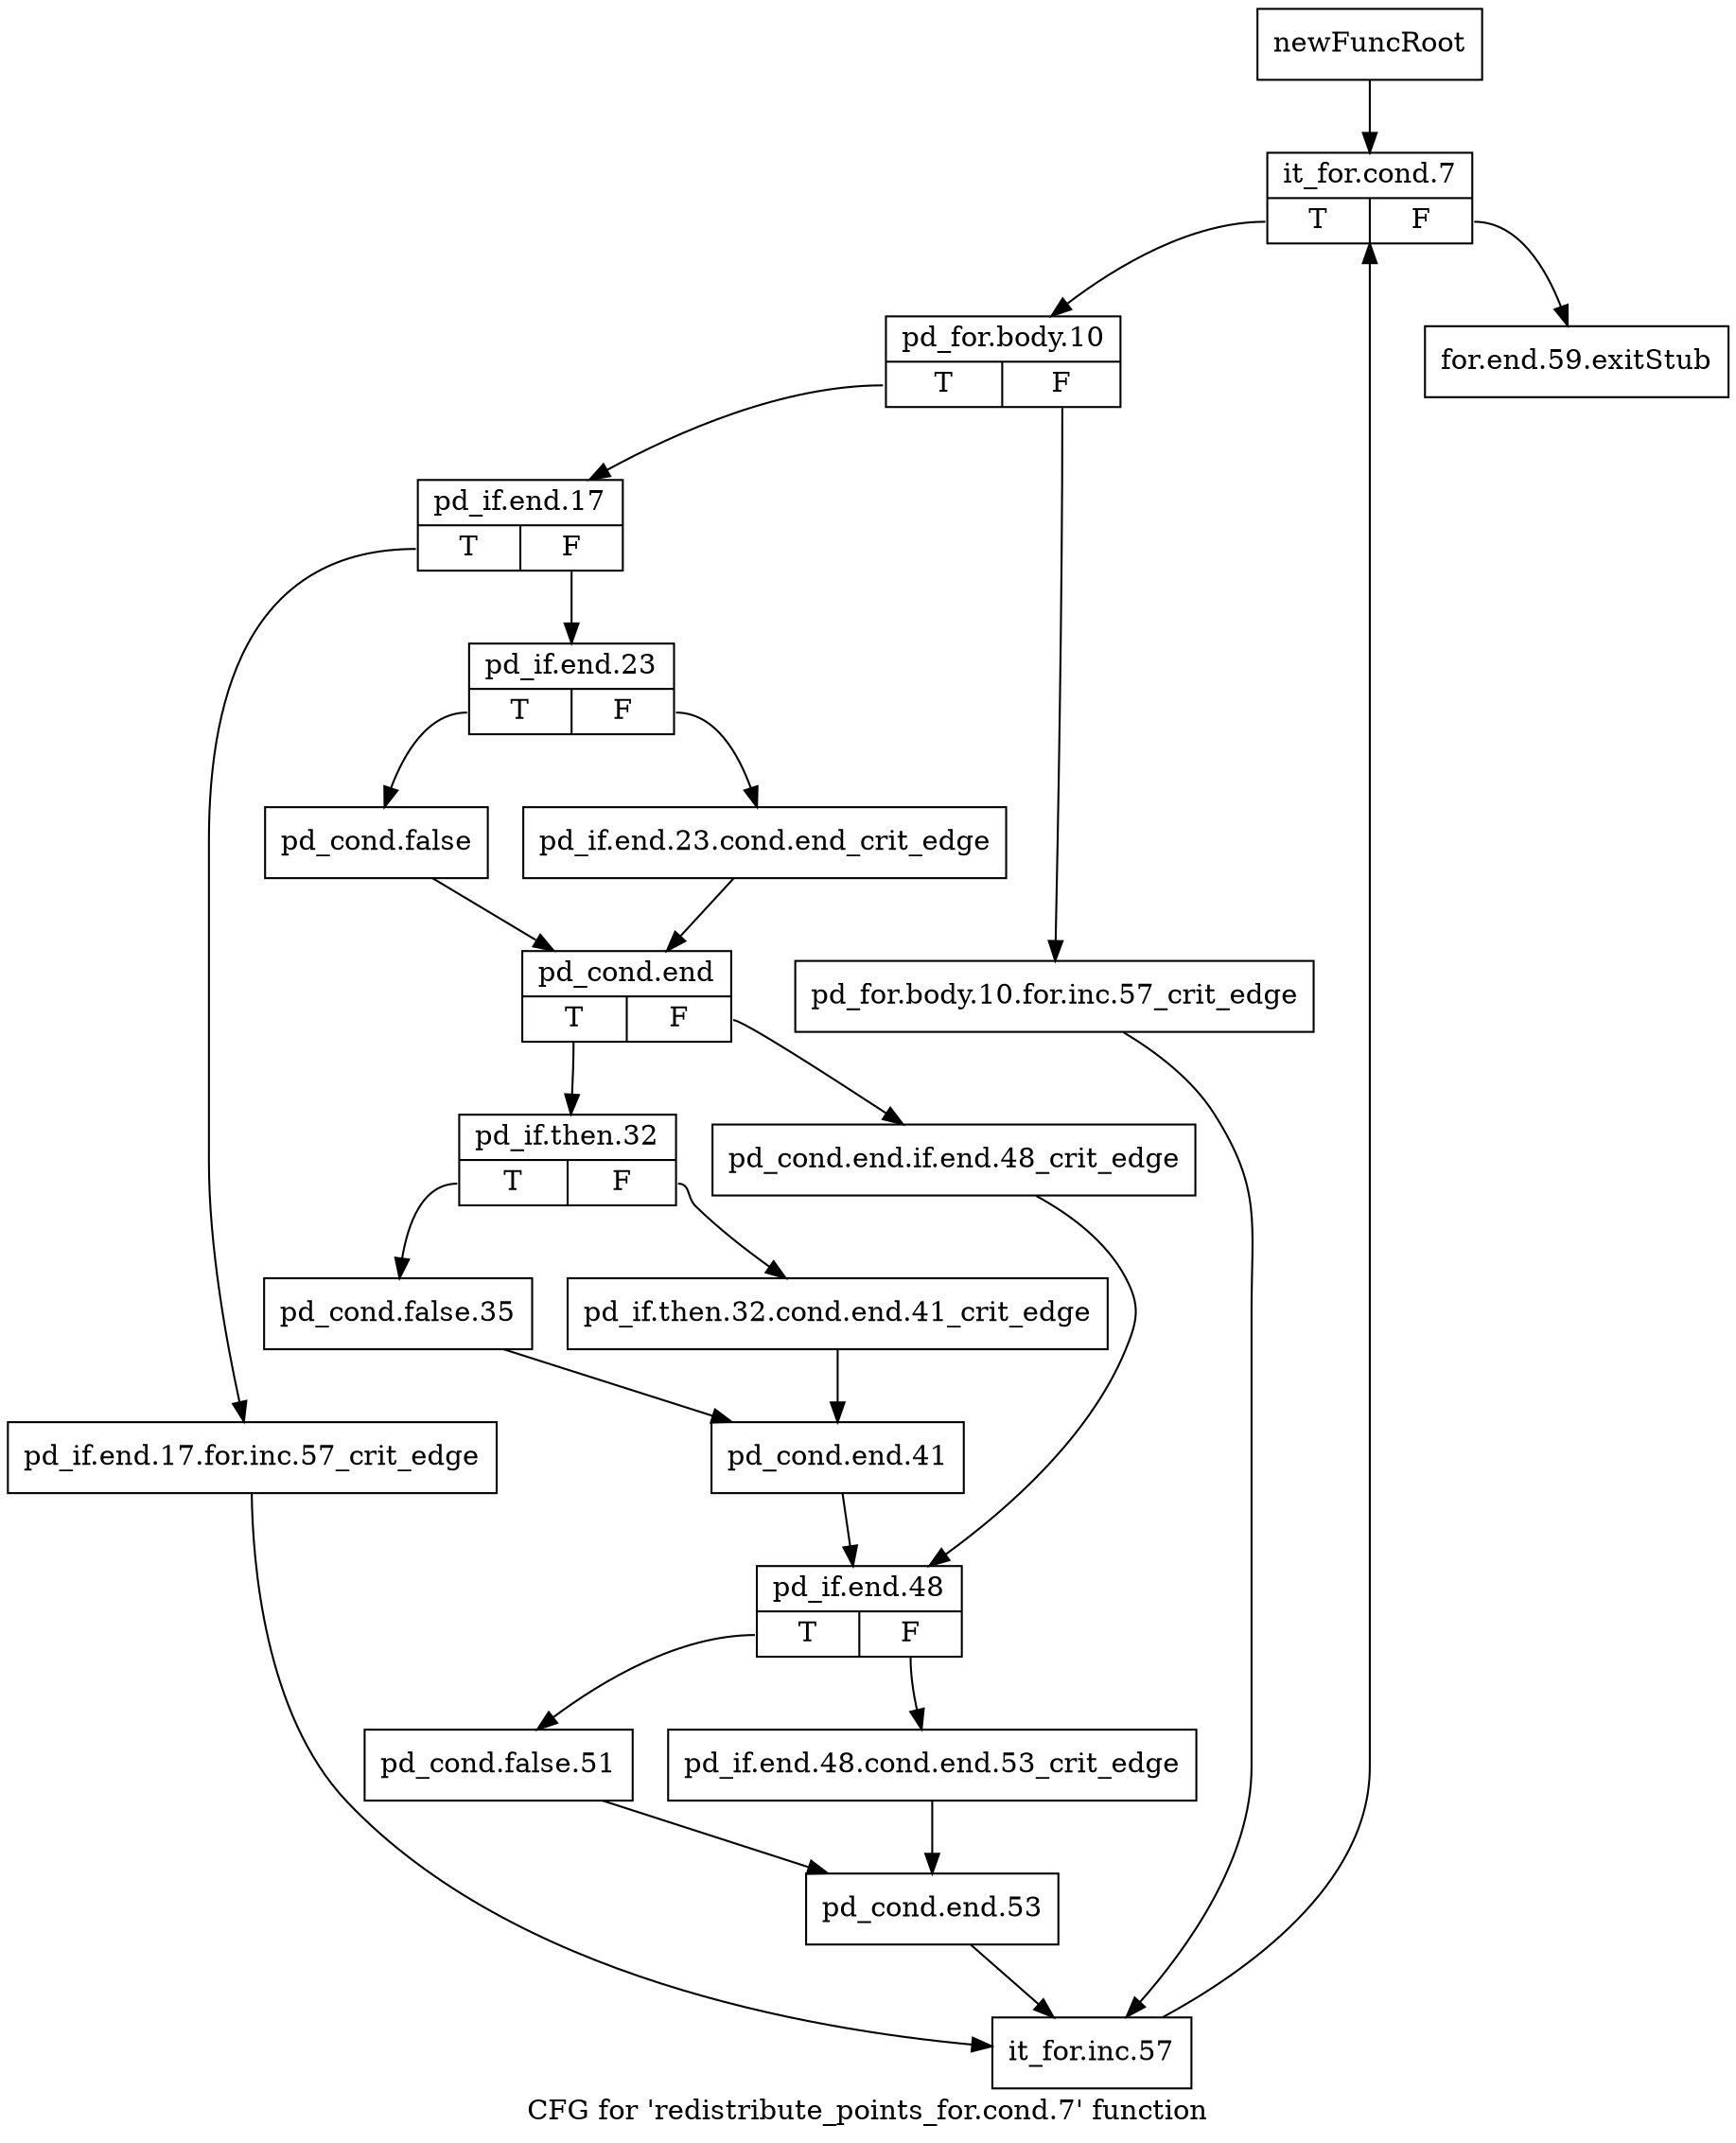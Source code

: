 digraph "CFG for 'redistribute_points_for.cond.7' function" {
	label="CFG for 'redistribute_points_for.cond.7' function";

	Node0x45f0e40 [shape=record,label="{newFuncRoot}"];
	Node0x45f0e40 -> Node0x45f1770;
	Node0x45dd590 [shape=record,label="{for.end.59.exitStub}"];
	Node0x45f1770 [shape=record,label="{it_for.cond.7|{<s0>T|<s1>F}}"];
	Node0x45f1770:s0 -> Node0x45f17c0;
	Node0x45f1770:s1 -> Node0x45dd590;
	Node0x45f17c0 [shape=record,label="{pd_for.body.10|{<s0>T|<s1>F}}"];
	Node0x45f17c0:s0 -> Node0x45f1860;
	Node0x45f17c0:s1 -> Node0x45f1810;
	Node0x45f1810 [shape=record,label="{pd_for.body.10.for.inc.57_crit_edge}"];
	Node0x45f1810 -> Node0x45f1d10;
	Node0x45f1860 [shape=record,label="{pd_if.end.17|{<s0>T|<s1>F}}"];
	Node0x45f1860:s0 -> Node0x45f1cc0;
	Node0x45f1860:s1 -> Node0x45f18b0;
	Node0x45f18b0 [shape=record,label="{pd_if.end.23|{<s0>T|<s1>F}}"];
	Node0x45f18b0:s0 -> Node0x45f1950;
	Node0x45f18b0:s1 -> Node0x45f1900;
	Node0x45f1900 [shape=record,label="{pd_if.end.23.cond.end_crit_edge}"];
	Node0x45f1900 -> Node0x45f19a0;
	Node0x45f1950 [shape=record,label="{pd_cond.false}"];
	Node0x45f1950 -> Node0x45f19a0;
	Node0x45f19a0 [shape=record,label="{pd_cond.end|{<s0>T|<s1>F}}"];
	Node0x45f19a0:s0 -> Node0x45f1a40;
	Node0x45f19a0:s1 -> Node0x45f19f0;
	Node0x45f19f0 [shape=record,label="{pd_cond.end.if.end.48_crit_edge}"];
	Node0x45f19f0 -> Node0x45f1b80;
	Node0x45f1a40 [shape=record,label="{pd_if.then.32|{<s0>T|<s1>F}}"];
	Node0x45f1a40:s0 -> Node0x45f1ae0;
	Node0x45f1a40:s1 -> Node0x45f1a90;
	Node0x45f1a90 [shape=record,label="{pd_if.then.32.cond.end.41_crit_edge}"];
	Node0x45f1a90 -> Node0x45f1b30;
	Node0x45f1ae0 [shape=record,label="{pd_cond.false.35}"];
	Node0x45f1ae0 -> Node0x45f1b30;
	Node0x45f1b30 [shape=record,label="{pd_cond.end.41}"];
	Node0x45f1b30 -> Node0x45f1b80;
	Node0x45f1b80 [shape=record,label="{pd_if.end.48|{<s0>T|<s1>F}}"];
	Node0x45f1b80:s0 -> Node0x45f1c20;
	Node0x45f1b80:s1 -> Node0x45f1bd0;
	Node0x45f1bd0 [shape=record,label="{pd_if.end.48.cond.end.53_crit_edge}"];
	Node0x45f1bd0 -> Node0x45f1c70;
	Node0x45f1c20 [shape=record,label="{pd_cond.false.51}"];
	Node0x45f1c20 -> Node0x45f1c70;
	Node0x45f1c70 [shape=record,label="{pd_cond.end.53}"];
	Node0x45f1c70 -> Node0x45f1d10;
	Node0x45f1cc0 [shape=record,label="{pd_if.end.17.for.inc.57_crit_edge}"];
	Node0x45f1cc0 -> Node0x45f1d10;
	Node0x45f1d10 [shape=record,label="{it_for.inc.57}"];
	Node0x45f1d10 -> Node0x45f1770;
}
